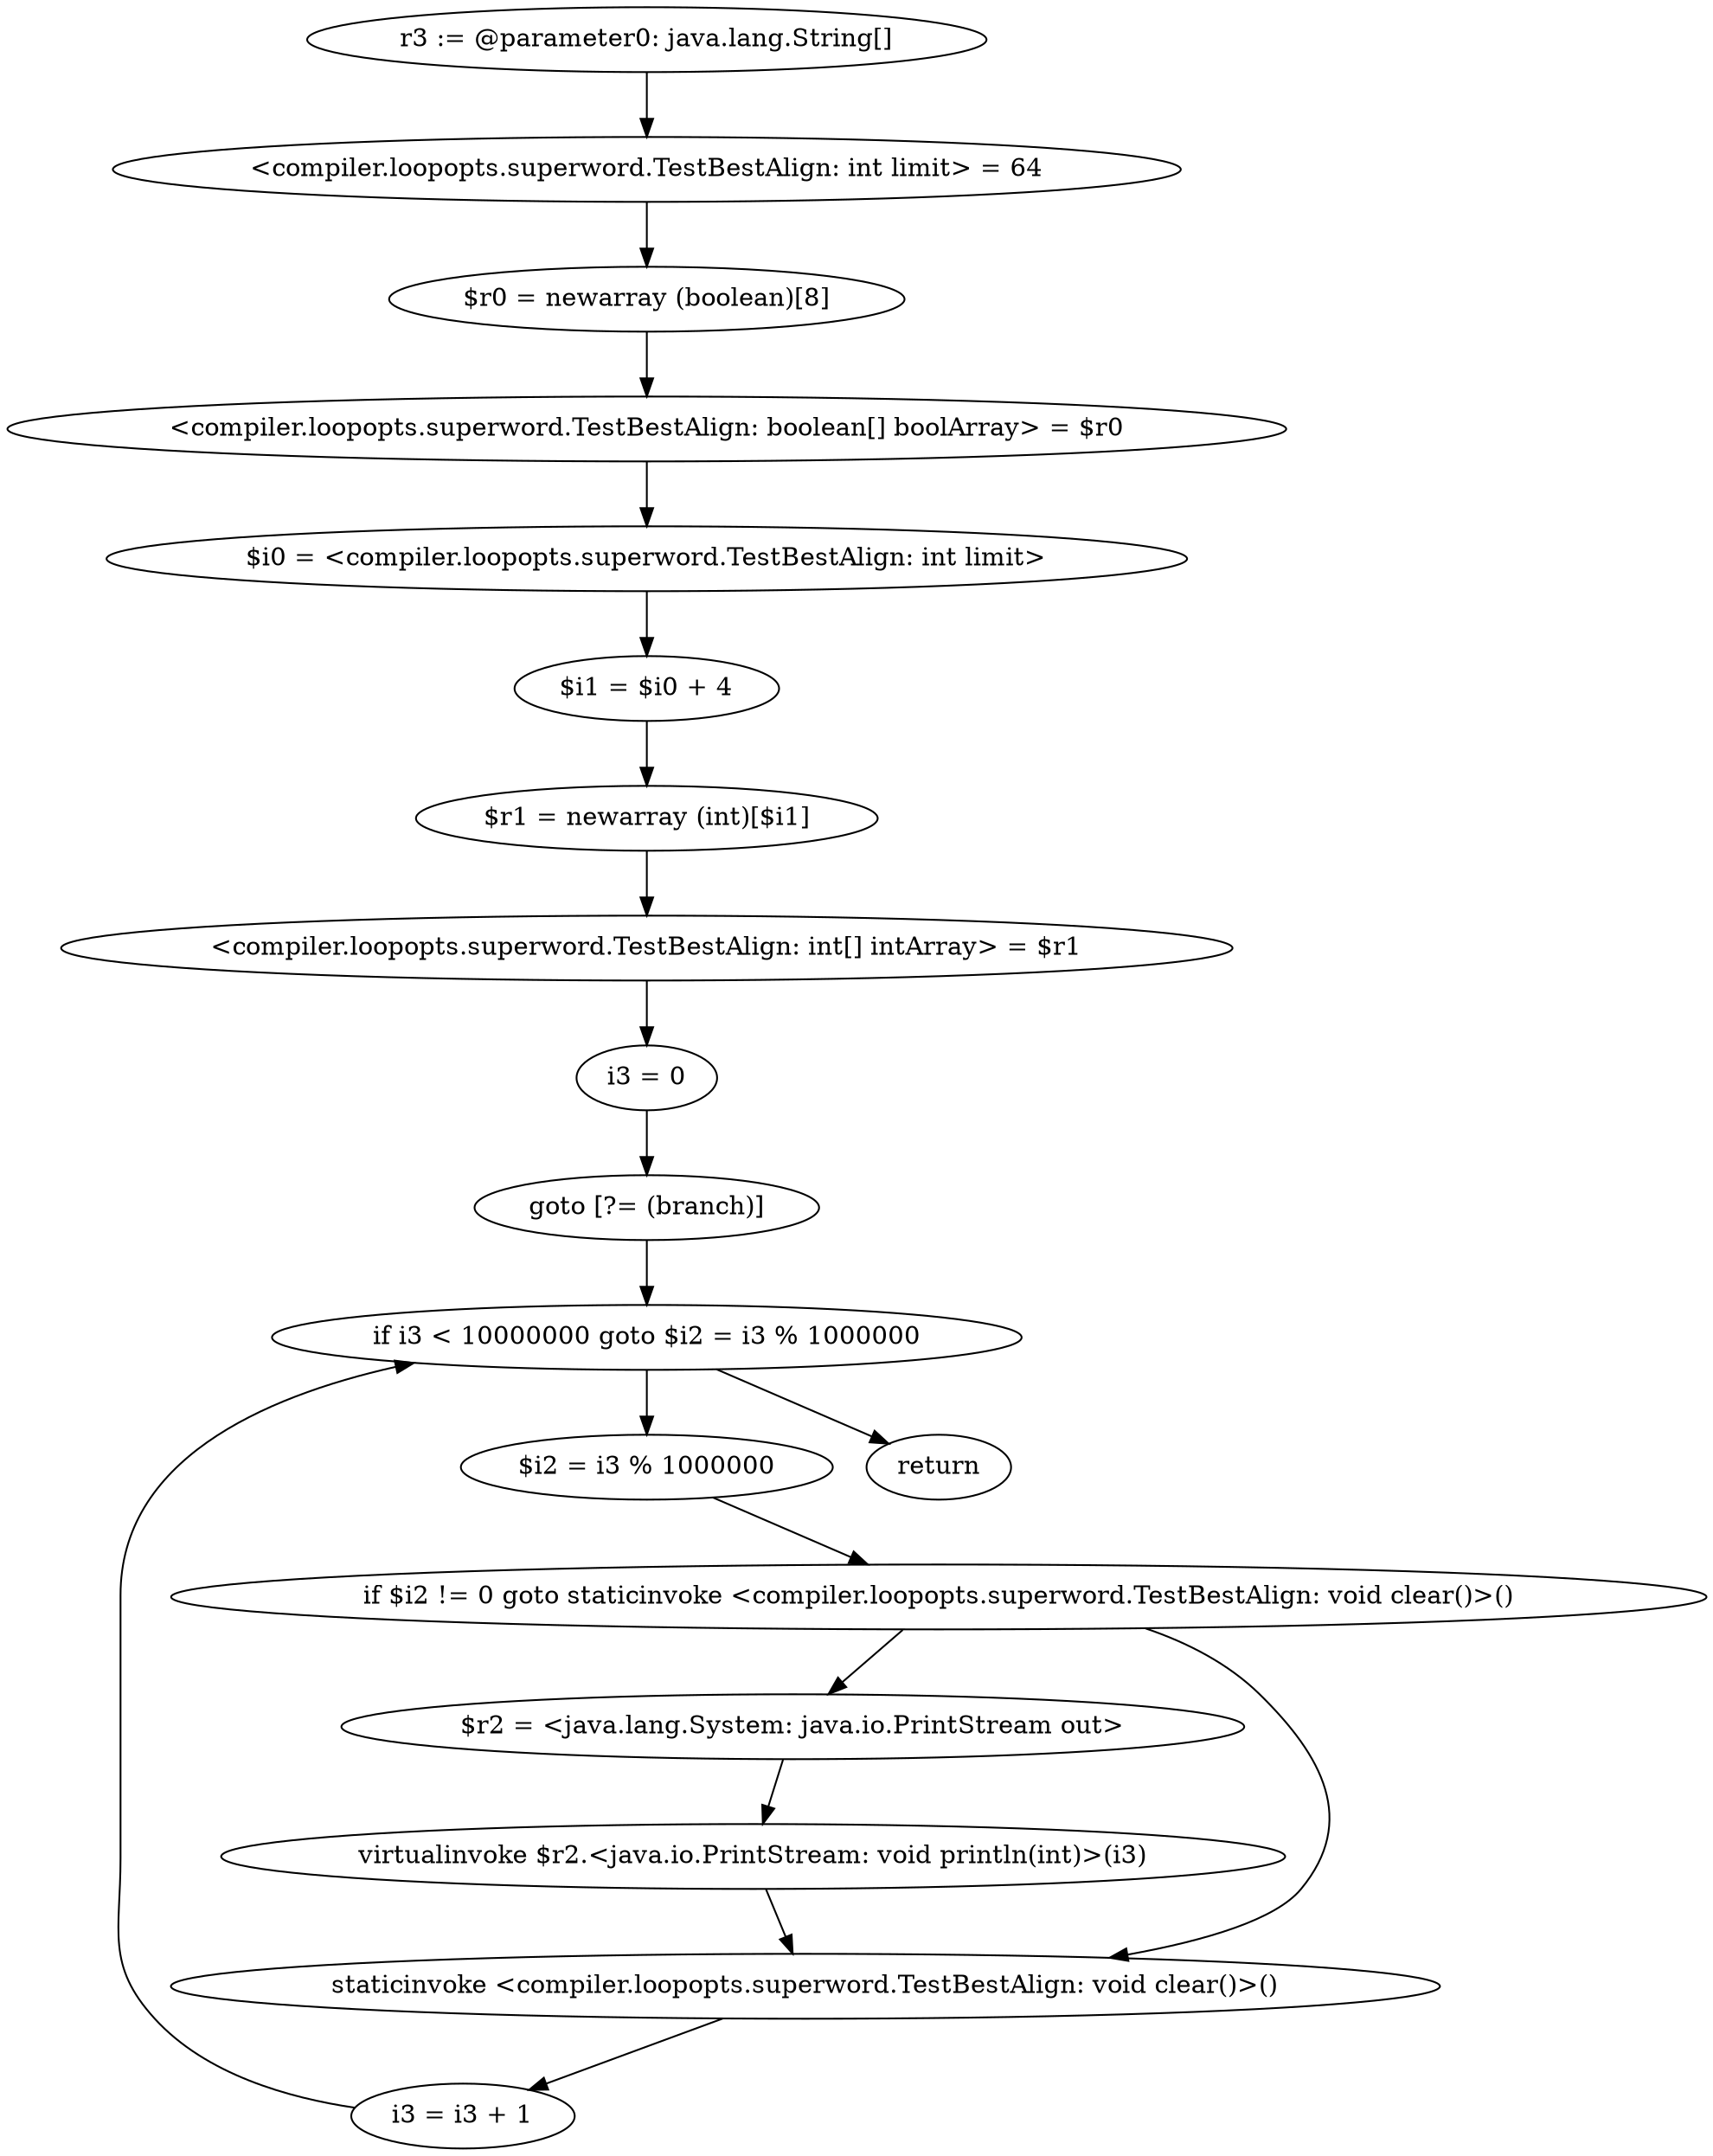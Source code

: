 digraph "unitGraph" {
    "r3 := @parameter0: java.lang.String[]"
    "<compiler.loopopts.superword.TestBestAlign: int limit> = 64"
    "$r0 = newarray (boolean)[8]"
    "<compiler.loopopts.superword.TestBestAlign: boolean[] boolArray> = $r0"
    "$i0 = <compiler.loopopts.superword.TestBestAlign: int limit>"
    "$i1 = $i0 + 4"
    "$r1 = newarray (int)[$i1]"
    "<compiler.loopopts.superword.TestBestAlign: int[] intArray> = $r1"
    "i3 = 0"
    "goto [?= (branch)]"
    "$i2 = i3 % 1000000"
    "if $i2 != 0 goto staticinvoke <compiler.loopopts.superword.TestBestAlign: void clear()>()"
    "$r2 = <java.lang.System: java.io.PrintStream out>"
    "virtualinvoke $r2.<java.io.PrintStream: void println(int)>(i3)"
    "staticinvoke <compiler.loopopts.superword.TestBestAlign: void clear()>()"
    "i3 = i3 + 1"
    "if i3 < 10000000 goto $i2 = i3 % 1000000"
    "return"
    "r3 := @parameter0: java.lang.String[]"->"<compiler.loopopts.superword.TestBestAlign: int limit> = 64";
    "<compiler.loopopts.superword.TestBestAlign: int limit> = 64"->"$r0 = newarray (boolean)[8]";
    "$r0 = newarray (boolean)[8]"->"<compiler.loopopts.superword.TestBestAlign: boolean[] boolArray> = $r0";
    "<compiler.loopopts.superword.TestBestAlign: boolean[] boolArray> = $r0"->"$i0 = <compiler.loopopts.superword.TestBestAlign: int limit>";
    "$i0 = <compiler.loopopts.superword.TestBestAlign: int limit>"->"$i1 = $i0 + 4";
    "$i1 = $i0 + 4"->"$r1 = newarray (int)[$i1]";
    "$r1 = newarray (int)[$i1]"->"<compiler.loopopts.superword.TestBestAlign: int[] intArray> = $r1";
    "<compiler.loopopts.superword.TestBestAlign: int[] intArray> = $r1"->"i3 = 0";
    "i3 = 0"->"goto [?= (branch)]";
    "goto [?= (branch)]"->"if i3 < 10000000 goto $i2 = i3 % 1000000";
    "$i2 = i3 % 1000000"->"if $i2 != 0 goto staticinvoke <compiler.loopopts.superword.TestBestAlign: void clear()>()";
    "if $i2 != 0 goto staticinvoke <compiler.loopopts.superword.TestBestAlign: void clear()>()"->"$r2 = <java.lang.System: java.io.PrintStream out>";
    "if $i2 != 0 goto staticinvoke <compiler.loopopts.superword.TestBestAlign: void clear()>()"->"staticinvoke <compiler.loopopts.superword.TestBestAlign: void clear()>()";
    "$r2 = <java.lang.System: java.io.PrintStream out>"->"virtualinvoke $r2.<java.io.PrintStream: void println(int)>(i3)";
    "virtualinvoke $r2.<java.io.PrintStream: void println(int)>(i3)"->"staticinvoke <compiler.loopopts.superword.TestBestAlign: void clear()>()";
    "staticinvoke <compiler.loopopts.superword.TestBestAlign: void clear()>()"->"i3 = i3 + 1";
    "i3 = i3 + 1"->"if i3 < 10000000 goto $i2 = i3 % 1000000";
    "if i3 < 10000000 goto $i2 = i3 % 1000000"->"return";
    "if i3 < 10000000 goto $i2 = i3 % 1000000"->"$i2 = i3 % 1000000";
}
